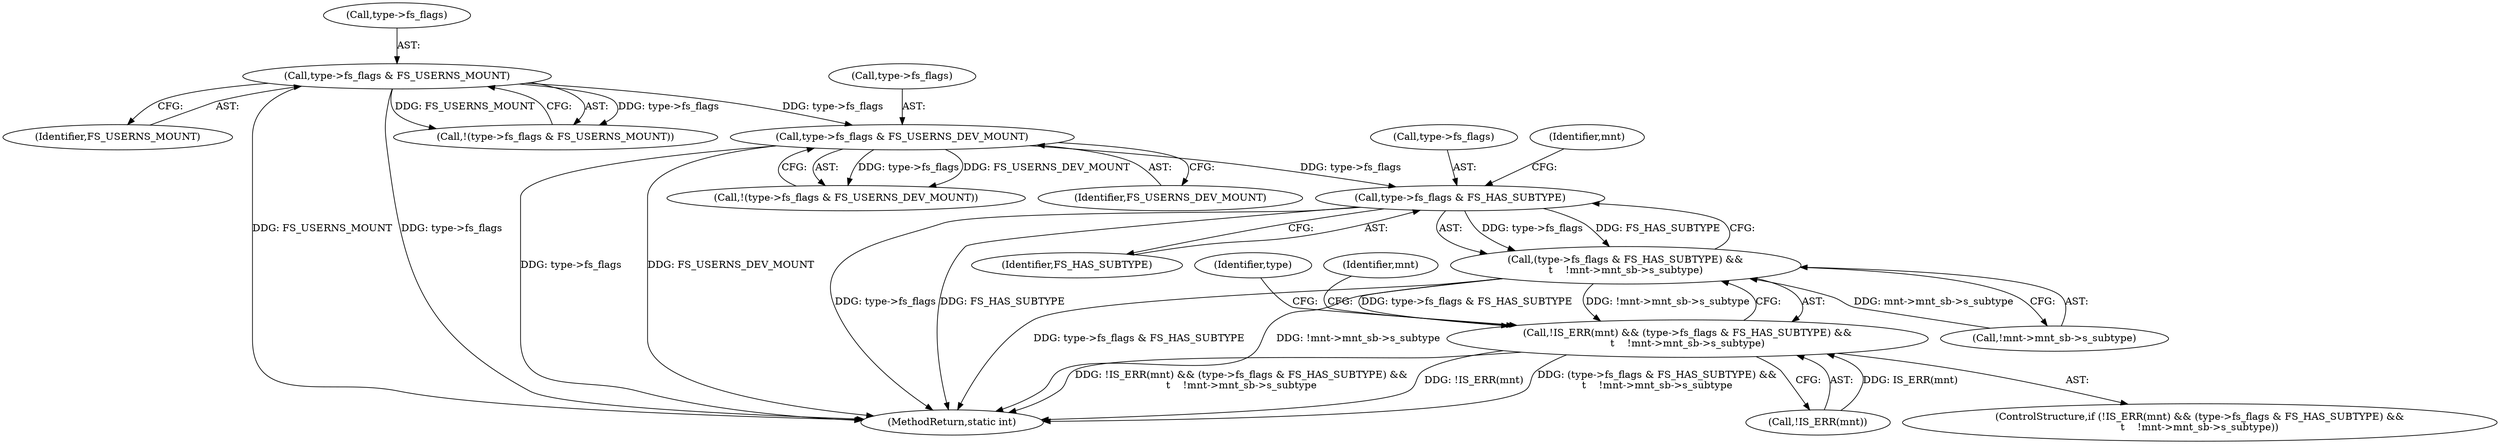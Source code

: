 digraph "0_linux_9566d6742852c527bf5af38af5cbb878dad75705_0@pointer" {
"1000184" [label="(Call,type->fs_flags & FS_HAS_SUBTYPE)"];
"1000159" [label="(Call,type->fs_flags & FS_USERNS_DEV_MOUNT)"];
"1000146" [label="(Call,type->fs_flags & FS_USERNS_MOUNT)"];
"1000183" [label="(Call,(type->fs_flags & FS_HAS_SUBTYPE) &&\n\t    !mnt->mnt_sb->s_subtype)"];
"1000179" [label="(Call,!IS_ERR(mnt) && (type->fs_flags & FS_HAS_SUBTYPE) &&\n\t    !mnt->mnt_sb->s_subtype)"];
"1000180" [label="(Call,!IS_ERR(mnt))"];
"1000163" [label="(Identifier,FS_USERNS_DEV_MOUNT)"];
"1000179" [label="(Call,!IS_ERR(mnt) && (type->fs_flags & FS_HAS_SUBTYPE) &&\n\t    !mnt->mnt_sb->s_subtype)"];
"1000189" [label="(Call,!mnt->mnt_sb->s_subtype)"];
"1000201" [label="(Identifier,type)"];
"1000178" [label="(ControlStructure,if (!IS_ERR(mnt) && (type->fs_flags & FS_HAS_SUBTYPE) &&\n\t    !mnt->mnt_sb->s_subtype))"];
"1000158" [label="(Call,!(type->fs_flags & FS_USERNS_DEV_MOUNT))"];
"1000184" [label="(Call,type->fs_flags & FS_HAS_SUBTYPE)"];
"1000185" [label="(Call,type->fs_flags)"];
"1000160" [label="(Call,type->fs_flags)"];
"1000150" [label="(Identifier,FS_USERNS_MOUNT)"];
"1000159" [label="(Call,type->fs_flags & FS_USERNS_DEV_MOUNT)"];
"1000183" [label="(Call,(type->fs_flags & FS_HAS_SUBTYPE) &&\n\t    !mnt->mnt_sb->s_subtype)"];
"1000192" [label="(Identifier,mnt)"];
"1000147" [label="(Call,type->fs_flags)"];
"1000221" [label="(MethodReturn,static int)"];
"1000188" [label="(Identifier,FS_HAS_SUBTYPE)"];
"1000145" [label="(Call,!(type->fs_flags & FS_USERNS_MOUNT))"];
"1000196" [label="(Identifier,mnt)"];
"1000146" [label="(Call,type->fs_flags & FS_USERNS_MOUNT)"];
"1000184" -> "1000183"  [label="AST: "];
"1000184" -> "1000188"  [label="CFG: "];
"1000185" -> "1000184"  [label="AST: "];
"1000188" -> "1000184"  [label="AST: "];
"1000192" -> "1000184"  [label="CFG: "];
"1000183" -> "1000184"  [label="CFG: "];
"1000184" -> "1000221"  [label="DDG: type->fs_flags"];
"1000184" -> "1000221"  [label="DDG: FS_HAS_SUBTYPE"];
"1000184" -> "1000183"  [label="DDG: type->fs_flags"];
"1000184" -> "1000183"  [label="DDG: FS_HAS_SUBTYPE"];
"1000159" -> "1000184"  [label="DDG: type->fs_flags"];
"1000159" -> "1000158"  [label="AST: "];
"1000159" -> "1000163"  [label="CFG: "];
"1000160" -> "1000159"  [label="AST: "];
"1000163" -> "1000159"  [label="AST: "];
"1000158" -> "1000159"  [label="CFG: "];
"1000159" -> "1000221"  [label="DDG: type->fs_flags"];
"1000159" -> "1000221"  [label="DDG: FS_USERNS_DEV_MOUNT"];
"1000159" -> "1000158"  [label="DDG: type->fs_flags"];
"1000159" -> "1000158"  [label="DDG: FS_USERNS_DEV_MOUNT"];
"1000146" -> "1000159"  [label="DDG: type->fs_flags"];
"1000146" -> "1000145"  [label="AST: "];
"1000146" -> "1000150"  [label="CFG: "];
"1000147" -> "1000146"  [label="AST: "];
"1000150" -> "1000146"  [label="AST: "];
"1000145" -> "1000146"  [label="CFG: "];
"1000146" -> "1000221"  [label="DDG: FS_USERNS_MOUNT"];
"1000146" -> "1000221"  [label="DDG: type->fs_flags"];
"1000146" -> "1000145"  [label="DDG: type->fs_flags"];
"1000146" -> "1000145"  [label="DDG: FS_USERNS_MOUNT"];
"1000183" -> "1000179"  [label="AST: "];
"1000183" -> "1000189"  [label="CFG: "];
"1000189" -> "1000183"  [label="AST: "];
"1000179" -> "1000183"  [label="CFG: "];
"1000183" -> "1000221"  [label="DDG: !mnt->mnt_sb->s_subtype"];
"1000183" -> "1000221"  [label="DDG: type->fs_flags & FS_HAS_SUBTYPE"];
"1000183" -> "1000179"  [label="DDG: type->fs_flags & FS_HAS_SUBTYPE"];
"1000183" -> "1000179"  [label="DDG: !mnt->mnt_sb->s_subtype"];
"1000189" -> "1000183"  [label="DDG: mnt->mnt_sb->s_subtype"];
"1000179" -> "1000178"  [label="AST: "];
"1000179" -> "1000180"  [label="CFG: "];
"1000180" -> "1000179"  [label="AST: "];
"1000196" -> "1000179"  [label="CFG: "];
"1000201" -> "1000179"  [label="CFG: "];
"1000179" -> "1000221"  [label="DDG: !IS_ERR(mnt) && (type->fs_flags & FS_HAS_SUBTYPE) &&\n\t    !mnt->mnt_sb->s_subtype"];
"1000179" -> "1000221"  [label="DDG: !IS_ERR(mnt)"];
"1000179" -> "1000221"  [label="DDG: (type->fs_flags & FS_HAS_SUBTYPE) &&\n\t    !mnt->mnt_sb->s_subtype"];
"1000180" -> "1000179"  [label="DDG: IS_ERR(mnt)"];
}
